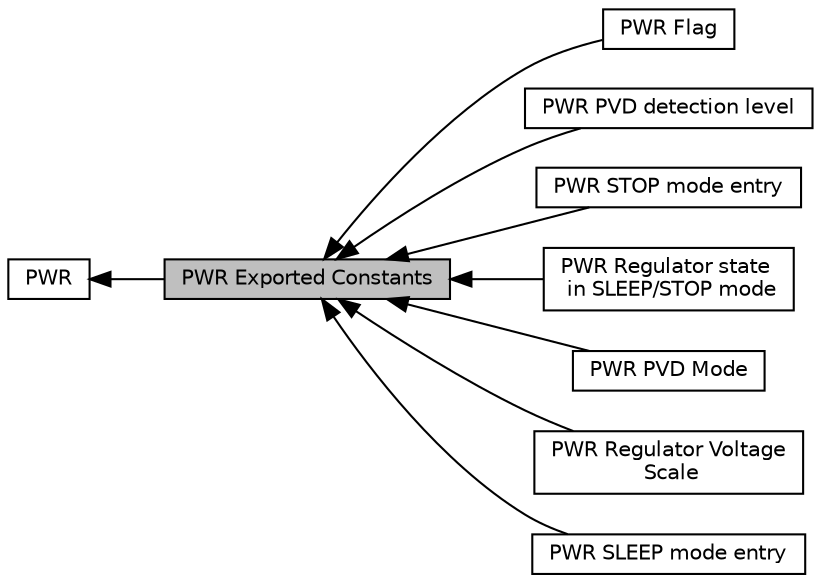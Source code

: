 digraph "PWR Exported Constants"
{
  edge [fontname="Helvetica",fontsize="10",labelfontname="Helvetica",labelfontsize="10"];
  node [fontname="Helvetica",fontsize="10",shape=record];
  rankdir=LR;
  Node8 [label="PWR Flag",height=0.2,width=0.4,color="black", fillcolor="white", style="filled",URL="$group___p_w_r___flag.html"];
  Node2 [label="PWR PVD detection level",height=0.2,width=0.4,color="black", fillcolor="white", style="filled",URL="$group___p_w_r___p_v_d__detection__level.html"];
  Node6 [label="PWR STOP mode entry",height=0.2,width=0.4,color="black", fillcolor="white", style="filled",URL="$group___p_w_r___s_t_o_p__mode__entry.html"];
  Node4 [label="PWR Regulator state\l in SLEEP/STOP mode",height=0.2,width=0.4,color="black", fillcolor="white", style="filled",URL="$group___p_w_r___regulator__state__in___s_t_o_p__mode.html"];
  Node0 [label="PWR Exported Constants",height=0.2,width=0.4,color="black", fillcolor="grey75", style="filled", fontcolor="black"];
  Node1 [label="PWR",height=0.2,width=0.4,color="black", fillcolor="white", style="filled",URL="$group___p_w_r.html",tooltip="PWR HAL module driver. "];
  Node3 [label="PWR PVD Mode",height=0.2,width=0.4,color="black", fillcolor="white", style="filled",URL="$group___p_w_r___p_v_d___mode.html"];
  Node7 [label="PWR Regulator Voltage\l Scale",height=0.2,width=0.4,color="black", fillcolor="white", style="filled",URL="$group___p_w_r___regulator___voltage___scale.html"];
  Node5 [label="PWR SLEEP mode entry",height=0.2,width=0.4,color="black", fillcolor="white", style="filled",URL="$group___p_w_r___s_l_e_e_p__mode__entry.html"];
  Node1->Node0 [shape=plaintext, dir="back", style="solid"];
  Node0->Node2 [shape=plaintext, dir="back", style="solid"];
  Node0->Node3 [shape=plaintext, dir="back", style="solid"];
  Node0->Node4 [shape=plaintext, dir="back", style="solid"];
  Node0->Node5 [shape=plaintext, dir="back", style="solid"];
  Node0->Node6 [shape=plaintext, dir="back", style="solid"];
  Node0->Node7 [shape=plaintext, dir="back", style="solid"];
  Node0->Node8 [shape=plaintext, dir="back", style="solid"];
}
